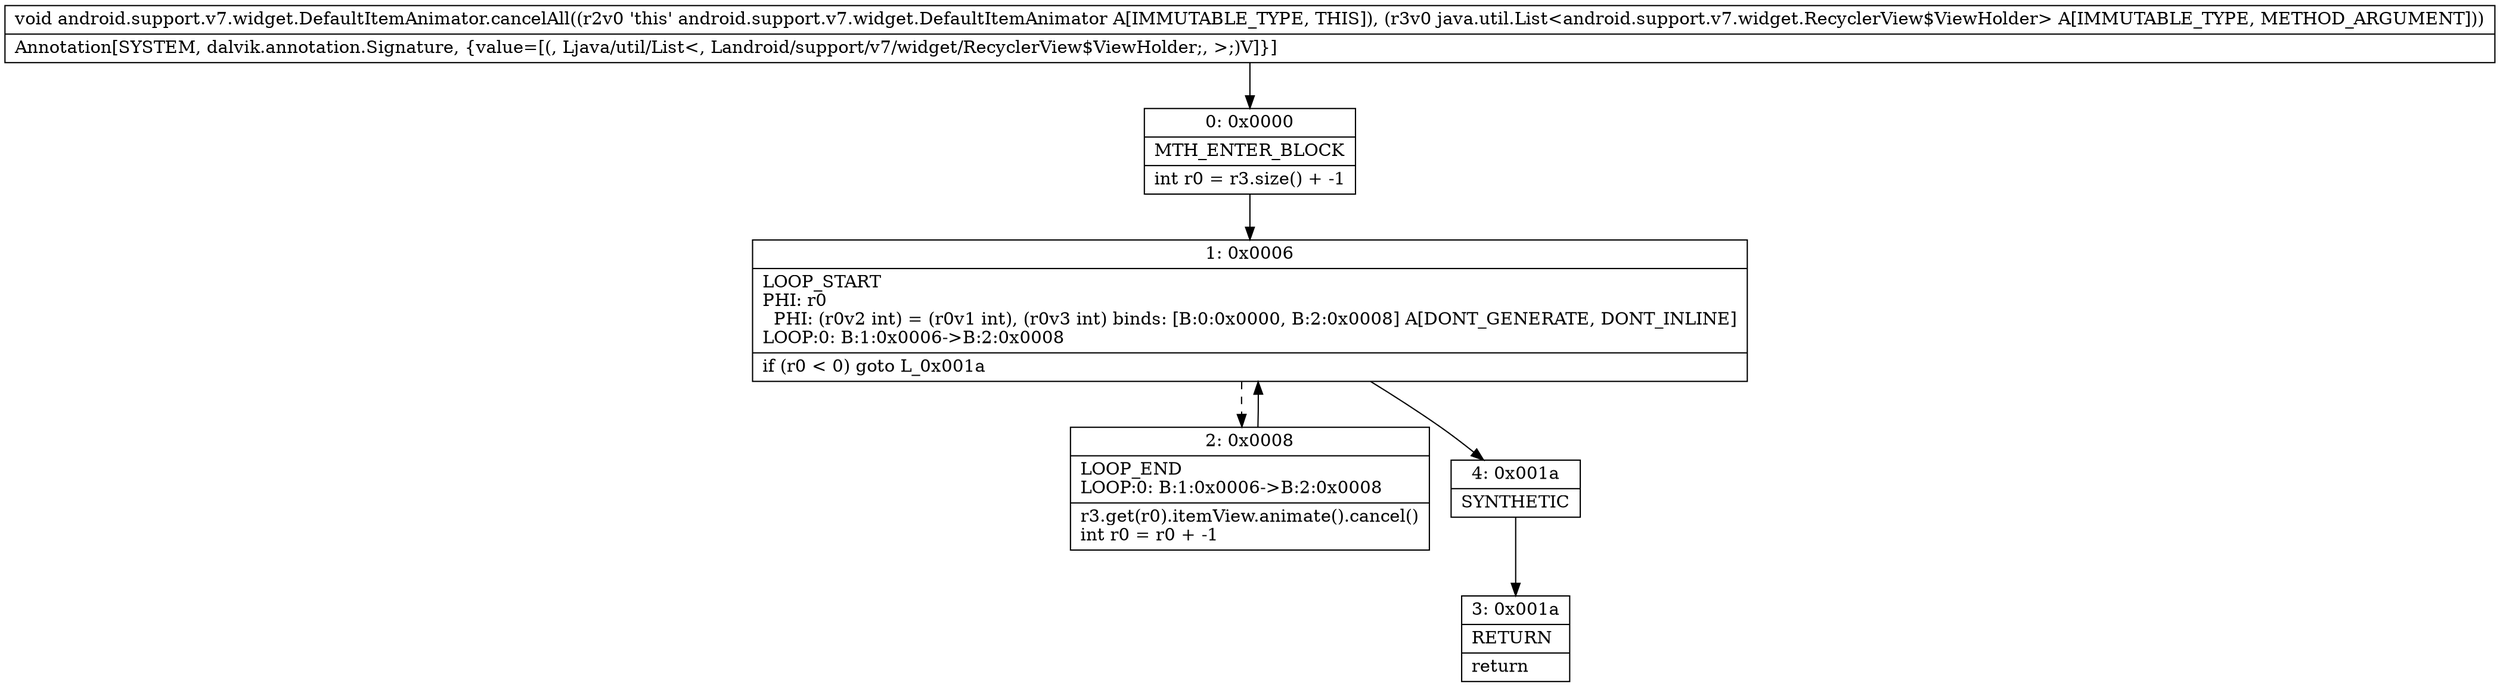 digraph "CFG forandroid.support.v7.widget.DefaultItemAnimator.cancelAll(Ljava\/util\/List;)V" {
Node_0 [shape=record,label="{0\:\ 0x0000|MTH_ENTER_BLOCK\l|int r0 = r3.size() + \-1\l}"];
Node_1 [shape=record,label="{1\:\ 0x0006|LOOP_START\lPHI: r0 \l  PHI: (r0v2 int) = (r0v1 int), (r0v3 int) binds: [B:0:0x0000, B:2:0x0008] A[DONT_GENERATE, DONT_INLINE]\lLOOP:0: B:1:0x0006\-\>B:2:0x0008\l|if (r0 \< 0) goto L_0x001a\l}"];
Node_2 [shape=record,label="{2\:\ 0x0008|LOOP_END\lLOOP:0: B:1:0x0006\-\>B:2:0x0008\l|r3.get(r0).itemView.animate().cancel()\lint r0 = r0 + \-1\l}"];
Node_3 [shape=record,label="{3\:\ 0x001a|RETURN\l|return\l}"];
Node_4 [shape=record,label="{4\:\ 0x001a|SYNTHETIC\l}"];
MethodNode[shape=record,label="{void android.support.v7.widget.DefaultItemAnimator.cancelAll((r2v0 'this' android.support.v7.widget.DefaultItemAnimator A[IMMUTABLE_TYPE, THIS]), (r3v0 java.util.List\<android.support.v7.widget.RecyclerView$ViewHolder\> A[IMMUTABLE_TYPE, METHOD_ARGUMENT]))  | Annotation[SYSTEM, dalvik.annotation.Signature, \{value=[(, Ljava\/util\/List\<, Landroid\/support\/v7\/widget\/RecyclerView$ViewHolder;, \>;)V]\}]\l}"];
MethodNode -> Node_0;
Node_0 -> Node_1;
Node_1 -> Node_2[style=dashed];
Node_1 -> Node_4;
Node_2 -> Node_1;
Node_4 -> Node_3;
}

